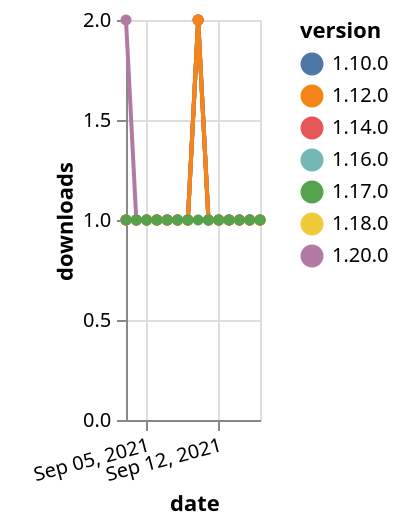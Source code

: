 {"$schema": "https://vega.github.io/schema/vega-lite/v5.json", "description": "A simple bar chart with embedded data.", "data": {"values": [{"date": "2021-09-03", "total": 158, "delta": 1, "version": "1.18.0"}, {"date": "2021-09-04", "total": 159, "delta": 1, "version": "1.18.0"}, {"date": "2021-09-05", "total": 160, "delta": 1, "version": "1.18.0"}, {"date": "2021-09-06", "total": 161, "delta": 1, "version": "1.18.0"}, {"date": "2021-09-07", "total": 162, "delta": 1, "version": "1.18.0"}, {"date": "2021-09-08", "total": 163, "delta": 1, "version": "1.18.0"}, {"date": "2021-09-09", "total": 164, "delta": 1, "version": "1.18.0"}, {"date": "2021-09-10", "total": 166, "delta": 2, "version": "1.18.0"}, {"date": "2021-09-11", "total": 167, "delta": 1, "version": "1.18.0"}, {"date": "2021-09-12", "total": 168, "delta": 1, "version": "1.18.0"}, {"date": "2021-09-13", "total": 169, "delta": 1, "version": "1.18.0"}, {"date": "2021-09-14", "total": 170, "delta": 1, "version": "1.18.0"}, {"date": "2021-09-15", "total": 171, "delta": 1, "version": "1.18.0"}, {"date": "2021-09-16", "total": 172, "delta": 1, "version": "1.18.0"}, {"date": "2021-09-03", "total": 235, "delta": 1, "version": "1.10.0"}, {"date": "2021-09-04", "total": 236, "delta": 1, "version": "1.10.0"}, {"date": "2021-09-05", "total": 237, "delta": 1, "version": "1.10.0"}, {"date": "2021-09-06", "total": 238, "delta": 1, "version": "1.10.0"}, {"date": "2021-09-07", "total": 239, "delta": 1, "version": "1.10.0"}, {"date": "2021-09-08", "total": 240, "delta": 1, "version": "1.10.0"}, {"date": "2021-09-09", "total": 241, "delta": 1, "version": "1.10.0"}, {"date": "2021-09-10", "total": 243, "delta": 2, "version": "1.10.0"}, {"date": "2021-09-11", "total": 244, "delta": 1, "version": "1.10.0"}, {"date": "2021-09-12", "total": 245, "delta": 1, "version": "1.10.0"}, {"date": "2021-09-13", "total": 246, "delta": 1, "version": "1.10.0"}, {"date": "2021-09-14", "total": 247, "delta": 1, "version": "1.10.0"}, {"date": "2021-09-15", "total": 248, "delta": 1, "version": "1.10.0"}, {"date": "2021-09-16", "total": 249, "delta": 1, "version": "1.10.0"}, {"date": "2021-09-03", "total": 113, "delta": 2, "version": "1.20.0"}, {"date": "2021-09-04", "total": 114, "delta": 1, "version": "1.20.0"}, {"date": "2021-09-05", "total": 115, "delta": 1, "version": "1.20.0"}, {"date": "2021-09-06", "total": 116, "delta": 1, "version": "1.20.0"}, {"date": "2021-09-07", "total": 117, "delta": 1, "version": "1.20.0"}, {"date": "2021-09-08", "total": 118, "delta": 1, "version": "1.20.0"}, {"date": "2021-09-09", "total": 119, "delta": 1, "version": "1.20.0"}, {"date": "2021-09-10", "total": 121, "delta": 2, "version": "1.20.0"}, {"date": "2021-09-11", "total": 122, "delta": 1, "version": "1.20.0"}, {"date": "2021-09-12", "total": 123, "delta": 1, "version": "1.20.0"}, {"date": "2021-09-13", "total": 124, "delta": 1, "version": "1.20.0"}, {"date": "2021-09-14", "total": 125, "delta": 1, "version": "1.20.0"}, {"date": "2021-09-15", "total": 126, "delta": 1, "version": "1.20.0"}, {"date": "2021-09-16", "total": 127, "delta": 1, "version": "1.20.0"}, {"date": "2021-09-03", "total": 144, "delta": 1, "version": "1.16.0"}, {"date": "2021-09-04", "total": 145, "delta": 1, "version": "1.16.0"}, {"date": "2021-09-05", "total": 146, "delta": 1, "version": "1.16.0"}, {"date": "2021-09-06", "total": 147, "delta": 1, "version": "1.16.0"}, {"date": "2021-09-07", "total": 148, "delta": 1, "version": "1.16.0"}, {"date": "2021-09-08", "total": 149, "delta": 1, "version": "1.16.0"}, {"date": "2021-09-09", "total": 150, "delta": 1, "version": "1.16.0"}, {"date": "2021-09-10", "total": 152, "delta": 2, "version": "1.16.0"}, {"date": "2021-09-11", "total": 153, "delta": 1, "version": "1.16.0"}, {"date": "2021-09-12", "total": 154, "delta": 1, "version": "1.16.0"}, {"date": "2021-09-13", "total": 155, "delta": 1, "version": "1.16.0"}, {"date": "2021-09-14", "total": 156, "delta": 1, "version": "1.16.0"}, {"date": "2021-09-15", "total": 157, "delta": 1, "version": "1.16.0"}, {"date": "2021-09-16", "total": 158, "delta": 1, "version": "1.16.0"}, {"date": "2021-09-03", "total": 173, "delta": 1, "version": "1.14.0"}, {"date": "2021-09-04", "total": 174, "delta": 1, "version": "1.14.0"}, {"date": "2021-09-05", "total": 175, "delta": 1, "version": "1.14.0"}, {"date": "2021-09-06", "total": 176, "delta": 1, "version": "1.14.0"}, {"date": "2021-09-07", "total": 177, "delta": 1, "version": "1.14.0"}, {"date": "2021-09-08", "total": 178, "delta": 1, "version": "1.14.0"}, {"date": "2021-09-09", "total": 179, "delta": 1, "version": "1.14.0"}, {"date": "2021-09-10", "total": 181, "delta": 2, "version": "1.14.0"}, {"date": "2021-09-11", "total": 182, "delta": 1, "version": "1.14.0"}, {"date": "2021-09-12", "total": 183, "delta": 1, "version": "1.14.0"}, {"date": "2021-09-13", "total": 184, "delta": 1, "version": "1.14.0"}, {"date": "2021-09-14", "total": 185, "delta": 1, "version": "1.14.0"}, {"date": "2021-09-15", "total": 186, "delta": 1, "version": "1.14.0"}, {"date": "2021-09-16", "total": 187, "delta": 1, "version": "1.14.0"}, {"date": "2021-09-03", "total": 273, "delta": 1, "version": "1.12.0"}, {"date": "2021-09-04", "total": 274, "delta": 1, "version": "1.12.0"}, {"date": "2021-09-05", "total": 275, "delta": 1, "version": "1.12.0"}, {"date": "2021-09-06", "total": 276, "delta": 1, "version": "1.12.0"}, {"date": "2021-09-07", "total": 277, "delta": 1, "version": "1.12.0"}, {"date": "2021-09-08", "total": 278, "delta": 1, "version": "1.12.0"}, {"date": "2021-09-09", "total": 279, "delta": 1, "version": "1.12.0"}, {"date": "2021-09-10", "total": 281, "delta": 2, "version": "1.12.0"}, {"date": "2021-09-11", "total": 282, "delta": 1, "version": "1.12.0"}, {"date": "2021-09-12", "total": 283, "delta": 1, "version": "1.12.0"}, {"date": "2021-09-13", "total": 284, "delta": 1, "version": "1.12.0"}, {"date": "2021-09-14", "total": 285, "delta": 1, "version": "1.12.0"}, {"date": "2021-09-15", "total": 286, "delta": 1, "version": "1.12.0"}, {"date": "2021-09-16", "total": 287, "delta": 1, "version": "1.12.0"}, {"date": "2021-09-03", "total": 133, "delta": 1, "version": "1.17.0"}, {"date": "2021-09-04", "total": 134, "delta": 1, "version": "1.17.0"}, {"date": "2021-09-05", "total": 135, "delta": 1, "version": "1.17.0"}, {"date": "2021-09-06", "total": 136, "delta": 1, "version": "1.17.0"}, {"date": "2021-09-07", "total": 137, "delta": 1, "version": "1.17.0"}, {"date": "2021-09-08", "total": 138, "delta": 1, "version": "1.17.0"}, {"date": "2021-09-09", "total": 139, "delta": 1, "version": "1.17.0"}, {"date": "2021-09-10", "total": 140, "delta": 1, "version": "1.17.0"}, {"date": "2021-09-11", "total": 141, "delta": 1, "version": "1.17.0"}, {"date": "2021-09-12", "total": 142, "delta": 1, "version": "1.17.0"}, {"date": "2021-09-13", "total": 143, "delta": 1, "version": "1.17.0"}, {"date": "2021-09-14", "total": 144, "delta": 1, "version": "1.17.0"}, {"date": "2021-09-15", "total": 145, "delta": 1, "version": "1.17.0"}, {"date": "2021-09-16", "total": 146, "delta": 1, "version": "1.17.0"}]}, "width": "container", "mark": {"type": "line", "point": {"filled": true}}, "encoding": {"x": {"field": "date", "type": "temporal", "timeUnit": "yearmonthdate", "title": "date", "axis": {"labelAngle": -15}}, "y": {"field": "delta", "type": "quantitative", "title": "downloads"}, "color": {"field": "version", "type": "nominal"}, "tooltip": {"field": "delta"}}}